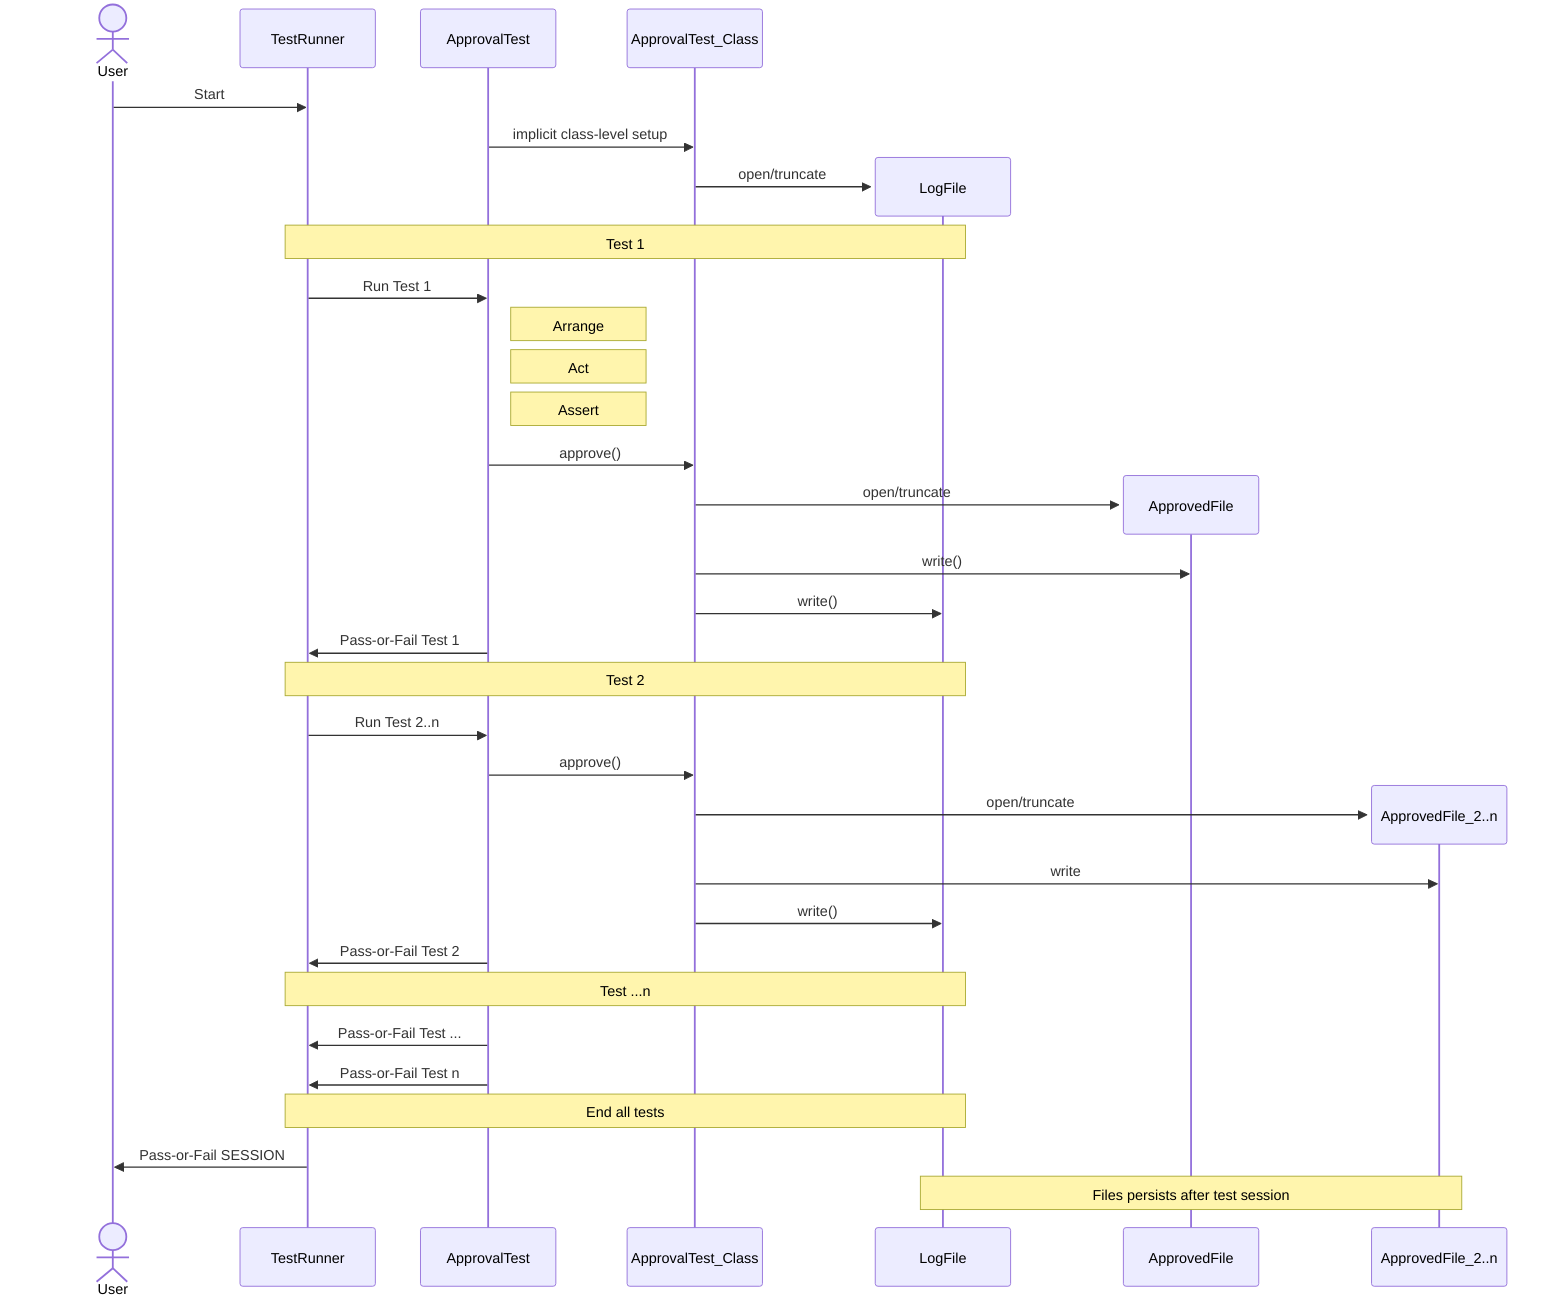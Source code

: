 sequenceDiagram
    actor User
    participant TestRunner
    participant ApprovalTest
    participant ApprovalTest_Class

    User->>TestRunner: Start
    ApprovalTest->>ApprovalTest_Class: implicit class-level setup
    create participant LogFile
    ApprovalTest_Class->>LogFile: open/truncate


    %% Test 1
    note over TestRunner,LogFile: Test 1
    TestRunner->>ApprovalTest: Run Test 1

    note right of ApprovalTest: Arrange
    note right of ApprovalTest: Act
    note right of ApprovalTest: Assert
    ApprovalTest->>ApprovalTest_Class: approve()

    create participant ApprovedFile
    ApprovalTest_Class->>ApprovedFile: open/truncate
    ApprovalTest_Class->>ApprovedFile: write()  
    ApprovalTest_Class->>LogFile: write()   
    ApprovalTest->>TestRunner: Pass-or-Fail Test 1

    %% Test 2
    note over TestRunner,LogFile: Test 2
    TestRunner->>ApprovalTest: Run Test 2..n
    ApprovalTest->>ApprovalTest_Class: approve()

    create participant ApprovedFile_2..n
    ApprovalTest_Class->>ApprovedFile_2..n: open/truncate
    ApprovalTest_Class->>ApprovedFile_2..n: write
    ApprovalTest_Class->>LogFile: write()   
    ApprovalTest->>TestRunner: Pass-or-Fail Test 2
 
    %% Test ...n
    note over TestRunner,LogFile: Test ...n
    ApprovalTest->>TestRunner: Pass-or-Fail Test ...
    ApprovalTest->>TestRunner: Pass-or-Fail Test n

    note over TestRunner,LogFile: End all tests

    TestRunner->>User: Pass-or-Fail SESSION

    Note over ApprovedFile_2..n,LogFile: Files persists after test session